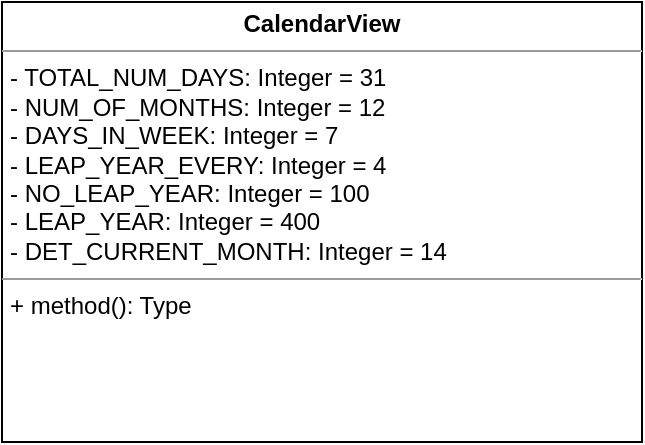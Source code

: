 <mxfile version="12.2.3" type="device" pages="1"><diagram id="8LlbYjZJgMUcvfhG2Fjc" name="Page-1"><mxGraphModel dx="1278" dy="579" grid="1" gridSize="10" guides="1" tooltips="1" connect="1" arrows="1" fold="1" page="1" pageScale="1" pageWidth="850" pageHeight="1100" math="0" shadow="0"><root><mxCell id="0"/><mxCell id="1" parent="0"/><mxCell id="RYuH6s_a_io_m0F-jsgK-9" value="&lt;p style=&quot;margin: 0px ; margin-top: 4px ; text-align: center&quot;&gt;&lt;b&gt;CalendarView&lt;/b&gt;&lt;/p&gt;&lt;hr size=&quot;1&quot;&gt;&lt;p style=&quot;margin: 0px ; margin-left: 4px&quot;&gt;&lt;span&gt;- TOTAL_NUM_DAYS: Integer = 31&lt;/span&gt;&lt;br&gt;&lt;/p&gt;&lt;p style=&quot;margin: 0px ; margin-left: 4px&quot;&gt;- NUM_OF_MONTHS: Integer = 12&lt;/p&gt;&lt;p style=&quot;margin: 0px ; margin-left: 4px&quot;&gt;- DAYS_IN_WEEK: Integer = 7&lt;/p&gt;&lt;p style=&quot;margin: 0px ; margin-left: 4px&quot;&gt;- LEAP_YEAR_EVERY: Integer = 4&lt;/p&gt;&lt;p style=&quot;margin: 0px ; margin-left: 4px&quot;&gt;- NO_LEAP_YEAR: Integer = 100&lt;/p&gt;&lt;p style=&quot;margin: 0px ; margin-left: 4px&quot;&gt;- LEAP_YEAR: Integer = 400&lt;/p&gt;&lt;p style=&quot;margin: 0px ; margin-left: 4px&quot;&gt;- DET_CURRENT_MONTH: Integer = 14&lt;/p&gt;&lt;hr size=&quot;1&quot;&gt;&lt;p style=&quot;margin: 0px ; margin-left: 4px&quot;&gt;+ method(): Type&lt;/p&gt;" style="verticalAlign=top;align=left;overflow=fill;fontSize=12;fontFamily=Helvetica;html=1;" vertex="1" parent="1"><mxGeometry x="290" y="10" width="320" height="220" as="geometry"/></mxCell></root></mxGraphModel></diagram></mxfile>
